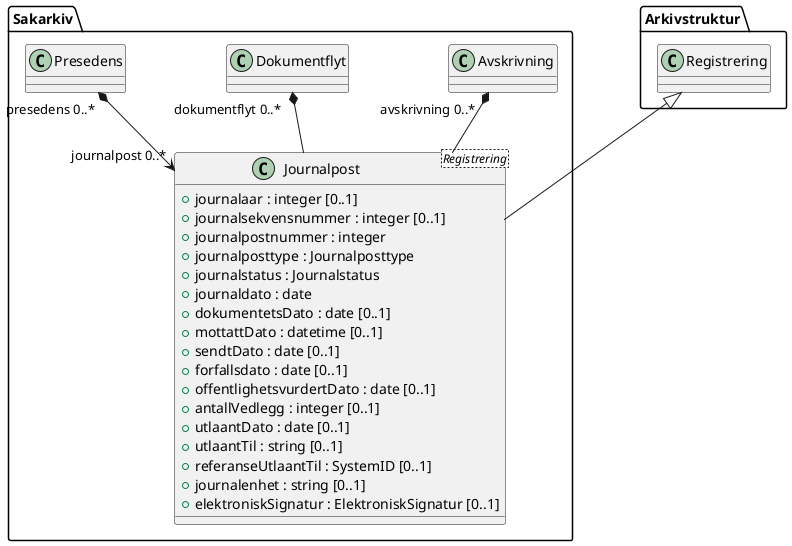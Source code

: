 @startuml
skinparam nodesep 100
class Sakarkiv.Journalpost <Registrering> {
  +journalaar : integer [0..1]
  +journalsekvensnummer : integer [0..1]
  +journalpostnummer : integer
  +journalposttype : Journalposttype
  +journalstatus : Journalstatus
  +journaldato : date
  +dokumentetsDato : date [0..1]
  +mottattDato : datetime [0..1]
  +sendtDato : date [0..1]
  +forfallsdato : date [0..1]
  +offentlighetsvurdertDato : date [0..1]
  +antallVedlegg : integer [0..1]
  +utlaantDato : date [0..1]
  +utlaantTil : string [0..1]
  +referanseUtlaantTil : SystemID [0..1]
  +journalenhet : string [0..1]
  +elektroniskSignatur : ElektroniskSignatur [0..1]
}
Sakarkiv.Avskrivning "avskrivning 0..*" *-- Sakarkiv.Journalpost
Sakarkiv.Dokumentflyt "dokumentflyt 0..*" *-- Sakarkiv.Journalpost
Sakarkiv.Presedens "presedens 0..*" *--> "journalpost 0..*" Sakarkiv.Journalpost
Arkivstruktur.Registrering <|-- Sakarkiv.Journalpost
@enduml
